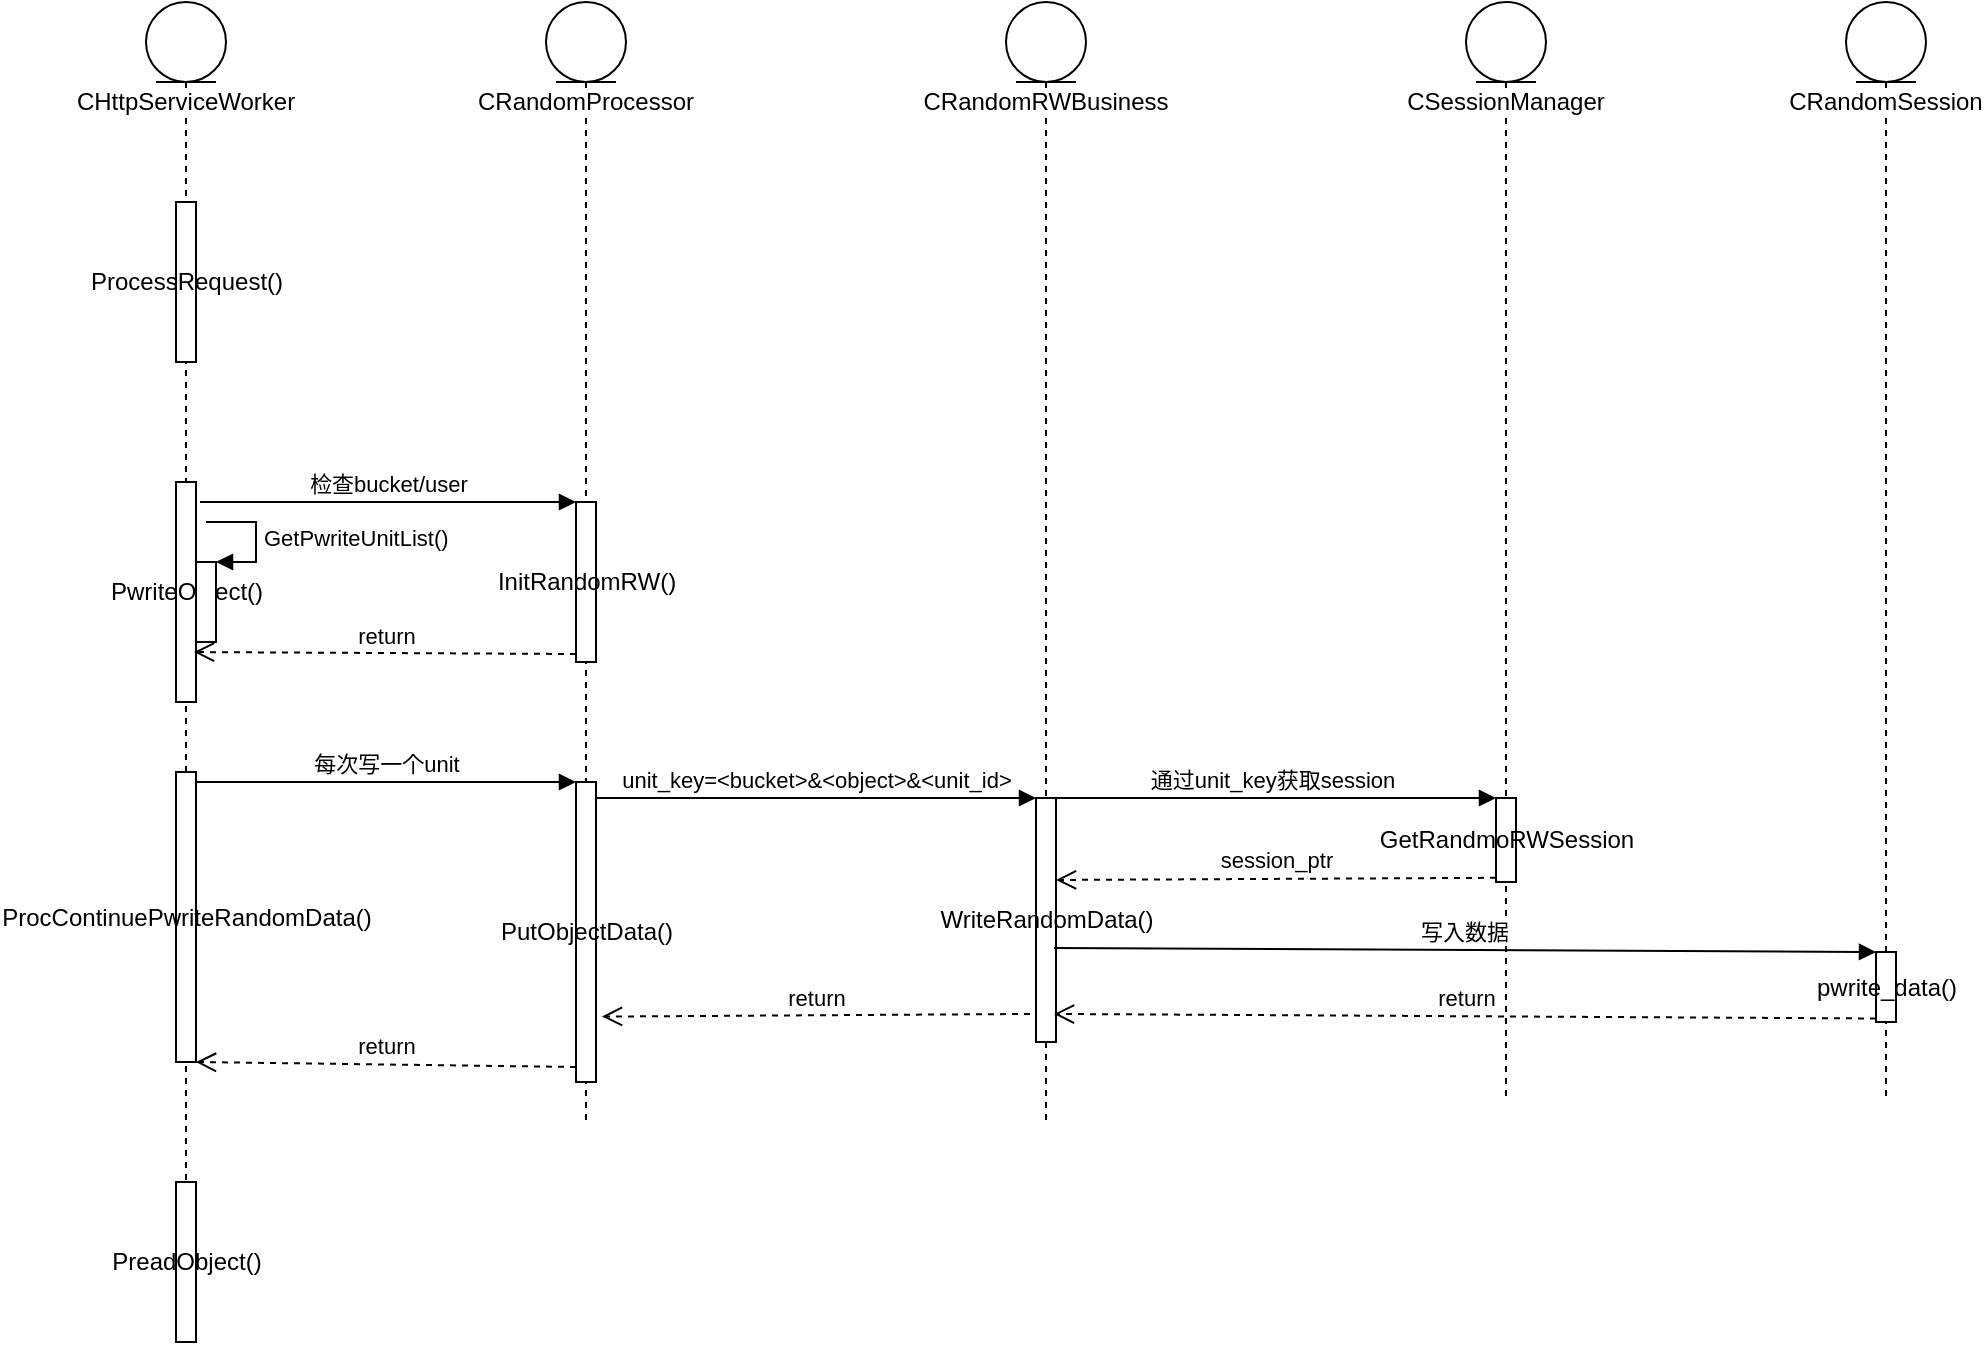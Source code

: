 <mxfile version="12.8.8" type="github">
  <diagram id="IIsS3__RiQaPFaFCQCTW" name="Page-1">
    <mxGraphModel dx="897" dy="591" grid="1" gridSize="10" guides="1" tooltips="1" connect="1" arrows="1" fold="1" page="1" pageScale="1" pageWidth="827" pageHeight="1169" math="0" shadow="0">
      <root>
        <mxCell id="0" />
        <mxCell id="1" parent="0" />
        <object label="CHttpServiceWorker" CHttpServiceWorker="begin" id="d61MzW2LfLP37R1j3OXV-1">
          <mxCell style="shape=umlLifeline;participant=umlEntity;perimeter=lifelinePerimeter;whiteSpace=wrap;html=1;container=1;collapsible=0;recursiveResize=0;verticalAlign=top;spacingTop=36;labelBackgroundColor=#ffffff;outlineConnect=0;" vertex="1" parent="1">
            <mxGeometry x="320" y="120" width="40" height="660" as="geometry" />
          </mxCell>
        </object>
        <mxCell id="d61MzW2LfLP37R1j3OXV-3" value="ProcessRequest()" style="html=1;points=[];perimeter=orthogonalPerimeter;" vertex="1" parent="d61MzW2LfLP37R1j3OXV-1">
          <mxGeometry x="15" y="100" width="10" height="80" as="geometry" />
        </mxCell>
        <mxCell id="d61MzW2LfLP37R1j3OXV-5" value="PwriteObject()" style="html=1;points=[];perimeter=orthogonalPerimeter;" vertex="1" parent="d61MzW2LfLP37R1j3OXV-1">
          <mxGeometry x="15" y="240" width="10" height="110" as="geometry" />
        </mxCell>
        <mxCell id="d61MzW2LfLP37R1j3OXV-6" value="PreadObject()" style="html=1;points=[];perimeter=orthogonalPerimeter;" vertex="1" parent="d61MzW2LfLP37R1j3OXV-1">
          <mxGeometry x="15" y="590" width="10" height="80" as="geometry" />
        </mxCell>
        <mxCell id="d61MzW2LfLP37R1j3OXV-4" value="ProcContinuePwriteRandomData()" style="html=1;points=[];perimeter=orthogonalPerimeter;" vertex="1" parent="d61MzW2LfLP37R1j3OXV-1">
          <mxGeometry x="15" y="385" width="10" height="145" as="geometry" />
        </mxCell>
        <mxCell id="d61MzW2LfLP37R1j3OXV-18" value="" style="html=1;points=[];perimeter=orthogonalPerimeter;" vertex="1" parent="d61MzW2LfLP37R1j3OXV-1">
          <mxGeometry x="25" y="280" width="10" height="40" as="geometry" />
        </mxCell>
        <mxCell id="d61MzW2LfLP37R1j3OXV-19" value="GetPwriteUnitList()" style="edgeStyle=orthogonalEdgeStyle;html=1;align=left;spacingLeft=2;endArrow=block;rounded=0;entryX=1;entryY=0;" edge="1" target="d61MzW2LfLP37R1j3OXV-18" parent="d61MzW2LfLP37R1j3OXV-1">
          <mxGeometry relative="1" as="geometry">
            <mxPoint x="30" y="260" as="sourcePoint" />
            <Array as="points">
              <mxPoint x="55" y="260" />
            </Array>
          </mxGeometry>
        </mxCell>
        <mxCell id="d61MzW2LfLP37R1j3OXV-7" value="CRandomProcessor" style="shape=umlLifeline;participant=umlEntity;perimeter=lifelinePerimeter;whiteSpace=wrap;html=1;container=1;collapsible=0;recursiveResize=0;verticalAlign=top;spacingTop=36;labelBackgroundColor=#ffffff;outlineConnect=0;" vertex="1" parent="1">
          <mxGeometry x="520" y="120" width="40" height="560" as="geometry" />
        </mxCell>
        <mxCell id="d61MzW2LfLP37R1j3OXV-20" value="PutObjectData()" style="html=1;points=[];perimeter=orthogonalPerimeter;" vertex="1" parent="d61MzW2LfLP37R1j3OXV-7">
          <mxGeometry x="15" y="390" width="10" height="150" as="geometry" />
        </mxCell>
        <mxCell id="d61MzW2LfLP37R1j3OXV-8" value="InitRandomRW()" style="html=1;points=[];perimeter=orthogonalPerimeter;" vertex="1" parent="1">
          <mxGeometry x="535" y="370" width="10" height="80" as="geometry" />
        </mxCell>
        <mxCell id="d61MzW2LfLP37R1j3OXV-9" value="检查bucket/user" style="html=1;verticalAlign=bottom;endArrow=block;entryX=0;entryY=0;exitX=1.2;exitY=0.091;exitDx=0;exitDy=0;exitPerimeter=0;" edge="1" target="d61MzW2LfLP37R1j3OXV-8" parent="1" source="d61MzW2LfLP37R1j3OXV-5">
          <mxGeometry relative="1" as="geometry">
            <mxPoint x="465" y="370" as="sourcePoint" />
          </mxGeometry>
        </mxCell>
        <mxCell id="d61MzW2LfLP37R1j3OXV-10" value="return" style="html=1;verticalAlign=bottom;endArrow=open;dashed=1;endSize=8;exitX=0;exitY=0.95;entryX=0.9;entryY=0.773;entryDx=0;entryDy=0;entryPerimeter=0;" edge="1" source="d61MzW2LfLP37R1j3OXV-8" parent="1" target="d61MzW2LfLP37R1j3OXV-5">
          <mxGeometry relative="1" as="geometry">
            <mxPoint x="350" y="446" as="targetPoint" />
          </mxGeometry>
        </mxCell>
        <mxCell id="d61MzW2LfLP37R1j3OXV-21" value="每次写一个unit" style="html=1;verticalAlign=bottom;endArrow=block;entryX=0;entryY=0;" edge="1" target="d61MzW2LfLP37R1j3OXV-20" parent="1" source="d61MzW2LfLP37R1j3OXV-4">
          <mxGeometry relative="1" as="geometry">
            <mxPoint x="465" y="510" as="sourcePoint" />
          </mxGeometry>
        </mxCell>
        <mxCell id="d61MzW2LfLP37R1j3OXV-22" value="return" style="html=1;verticalAlign=bottom;endArrow=open;dashed=1;endSize=8;exitX=0;exitY=0.95;" edge="1" source="d61MzW2LfLP37R1j3OXV-20" parent="1" target="d61MzW2LfLP37R1j3OXV-4">
          <mxGeometry relative="1" as="geometry">
            <mxPoint x="465" y="586" as="targetPoint" />
          </mxGeometry>
        </mxCell>
        <mxCell id="d61MzW2LfLP37R1j3OXV-23" value="CRandomRWBusiness" style="shape=umlLifeline;participant=umlEntity;perimeter=lifelinePerimeter;whiteSpace=wrap;html=1;container=1;collapsible=0;recursiveResize=0;verticalAlign=top;spacingTop=36;labelBackgroundColor=#ffffff;outlineConnect=0;" vertex="1" parent="1">
          <mxGeometry x="750" y="120" width="40" height="560" as="geometry" />
        </mxCell>
        <mxCell id="d61MzW2LfLP37R1j3OXV-24" value="WriteRandomData()" style="html=1;points=[];perimeter=orthogonalPerimeter;" vertex="1" parent="d61MzW2LfLP37R1j3OXV-23">
          <mxGeometry x="15" y="398" width="10" height="122" as="geometry" />
        </mxCell>
        <mxCell id="d61MzW2LfLP37R1j3OXV-25" value="unit_key=&amp;lt;bucket&amp;gt;&amp;amp;&amp;lt;object&amp;gt;&amp;amp;&amp;lt;unit_id&amp;gt;" style="html=1;verticalAlign=bottom;endArrow=block;entryX=0;entryY=0;" edge="1" target="d61MzW2LfLP37R1j3OXV-24" parent="1" source="d61MzW2LfLP37R1j3OXV-20">
          <mxGeometry relative="1" as="geometry">
            <mxPoint x="625" y="518" as="sourcePoint" />
          </mxGeometry>
        </mxCell>
        <mxCell id="d61MzW2LfLP37R1j3OXV-26" value="return" style="html=1;verticalAlign=bottom;endArrow=open;dashed=1;endSize=8;exitX=-0.3;exitY=0.885;entryX=1.3;entryY=0.782;entryDx=0;entryDy=0;entryPerimeter=0;exitDx=0;exitDy=0;exitPerimeter=0;" edge="1" source="d61MzW2LfLP37R1j3OXV-24" parent="1" target="d61MzW2LfLP37R1j3OXV-20">
          <mxGeometry relative="1" as="geometry">
            <mxPoint x="625" y="594" as="targetPoint" />
          </mxGeometry>
        </mxCell>
        <mxCell id="d61MzW2LfLP37R1j3OXV-27" value="CSessionManager" style="shape=umlLifeline;participant=umlEntity;perimeter=lifelinePerimeter;whiteSpace=wrap;html=1;container=1;collapsible=0;recursiveResize=0;verticalAlign=top;spacingTop=36;labelBackgroundColor=#ffffff;outlineConnect=0;" vertex="1" parent="1">
          <mxGeometry x="980" y="120" width="40" height="550" as="geometry" />
        </mxCell>
        <mxCell id="d61MzW2LfLP37R1j3OXV-28" value="GetRandmoRWSession" style="html=1;points=[];perimeter=orthogonalPerimeter;" vertex="1" parent="d61MzW2LfLP37R1j3OXV-27">
          <mxGeometry x="15" y="398" width="10" height="42" as="geometry" />
        </mxCell>
        <mxCell id="d61MzW2LfLP37R1j3OXV-31" value="CRandomSession" style="shape=umlLifeline;participant=umlEntity;perimeter=lifelinePerimeter;whiteSpace=wrap;html=1;container=1;collapsible=0;recursiveResize=0;verticalAlign=top;spacingTop=36;labelBackgroundColor=#ffffff;outlineConnect=0;size=40;" vertex="1" parent="1">
          <mxGeometry x="1170" y="120" width="40" height="550" as="geometry" />
        </mxCell>
        <mxCell id="d61MzW2LfLP37R1j3OXV-33" value="pwrite_data()" style="html=1;points=[];perimeter=orthogonalPerimeter;" vertex="1" parent="d61MzW2LfLP37R1j3OXV-31">
          <mxGeometry x="15" y="475" width="10" height="35" as="geometry" />
        </mxCell>
        <mxCell id="d61MzW2LfLP37R1j3OXV-29" value="通过unit_key获取session" style="html=1;verticalAlign=bottom;endArrow=block;entryX=0;entryY=0;" edge="1" target="d61MzW2LfLP37R1j3OXV-28" parent="1" source="d61MzW2LfLP37R1j3OXV-23">
          <mxGeometry relative="1" as="geometry">
            <mxPoint x="925" y="518" as="sourcePoint" />
          </mxGeometry>
        </mxCell>
        <mxCell id="d61MzW2LfLP37R1j3OXV-30" value="session_ptr" style="html=1;verticalAlign=bottom;endArrow=open;dashed=1;endSize=8;exitX=0;exitY=0.95;entryX=1;entryY=0.336;entryDx=0;entryDy=0;entryPerimeter=0;" edge="1" source="d61MzW2LfLP37R1j3OXV-28" parent="1" target="d61MzW2LfLP37R1j3OXV-24">
          <mxGeometry relative="1" as="geometry">
            <mxPoint x="925" y="594" as="targetPoint" />
          </mxGeometry>
        </mxCell>
        <mxCell id="d61MzW2LfLP37R1j3OXV-34" value="写入数据" style="html=1;verticalAlign=bottom;endArrow=block;entryX=0;entryY=0;exitX=0.9;exitY=0.615;exitDx=0;exitDy=0;exitPerimeter=0;" edge="1" target="d61MzW2LfLP37R1j3OXV-33" parent="1" source="d61MzW2LfLP37R1j3OXV-24">
          <mxGeometry relative="1" as="geometry">
            <mxPoint x="1115" y="590" as="sourcePoint" />
          </mxGeometry>
        </mxCell>
        <mxCell id="d61MzW2LfLP37R1j3OXV-35" value="return" style="html=1;verticalAlign=bottom;endArrow=open;dashed=1;endSize=8;exitX=0;exitY=0.95;entryX=0.9;entryY=0.885;entryDx=0;entryDy=0;entryPerimeter=0;" edge="1" source="d61MzW2LfLP37R1j3OXV-33" parent="1" target="d61MzW2LfLP37R1j3OXV-24">
          <mxGeometry relative="1" as="geometry">
            <mxPoint x="1115" y="666" as="targetPoint" />
          </mxGeometry>
        </mxCell>
      </root>
    </mxGraphModel>
  </diagram>
</mxfile>
